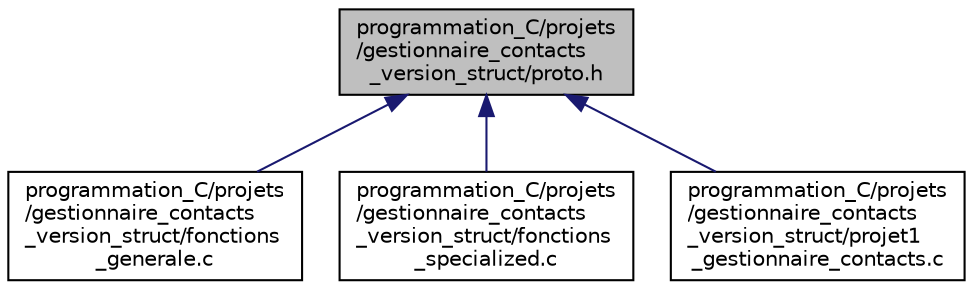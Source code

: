 digraph "programmation_C/projets/gestionnaire_contacts_version_struct/proto.h"
{
  edge [fontname="Helvetica",fontsize="10",labelfontname="Helvetica",labelfontsize="10"];
  node [fontname="Helvetica",fontsize="10",shape=record];
  Node2 [label="programmation_C/projets\l/gestionnaire_contacts\l_version_struct/proto.h",height=0.2,width=0.4,color="black", fillcolor="grey75", style="filled", fontcolor="black"];
  Node2 -> Node3 [dir="back",color="midnightblue",fontsize="10",style="solid",fontname="Helvetica"];
  Node3 [label="programmation_C/projets\l/gestionnaire_contacts\l_version_struct/fonctions\l_generale.c",height=0.2,width=0.4,color="black", fillcolor="white", style="filled",URL="$version__struct_2fonctions__generale_8c.html"];
  Node2 -> Node4 [dir="back",color="midnightblue",fontsize="10",style="solid",fontname="Helvetica"];
  Node4 [label="programmation_C/projets\l/gestionnaire_contacts\l_version_struct/fonctions\l_specialized.c",height=0.2,width=0.4,color="black", fillcolor="white", style="filled",URL="$version__struct_2fonctions__specialized_8c.html"];
  Node2 -> Node5 [dir="back",color="midnightblue",fontsize="10",style="solid",fontname="Helvetica"];
  Node5 [label="programmation_C/projets\l/gestionnaire_contacts\l_version_struct/projet1\l_gestionnaire_contacts.c",height=0.2,width=0.4,color="black", fillcolor="white", style="filled",URL="$version__struct_2projet1__gestionnaire__contacts_8c.html"];
}
